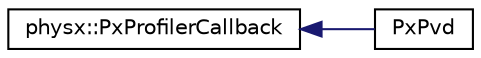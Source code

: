 digraph "Graphical Class Hierarchy"
{
  edge [fontname="Helvetica",fontsize="10",labelfontname="Helvetica",labelfontsize="10"];
  node [fontname="Helvetica",fontsize="10",shape=record];
  rankdir="LR";
  Node0 [label="physx::PxProfilerCallback",height=0.2,width=0.4,color="black", fillcolor="white", style="filled",URL="$classphysx_1_1PxProfilerCallback.html",tooltip="The pure virtual callback interface for general purpose instrumentation and profiling of GameWorks mo..."];
  Node0 -> Node1 [dir="back",color="midnightblue",fontsize="10",style="solid",fontname="Helvetica"];
  Node1 [label="PxPvd",height=0.2,width=0.4,color="black", fillcolor="white", style="filled",URL="$classPxPvd.html",tooltip="PxPvd is the top-level class for the PVD framework, and the main customer interface for PVD configura..."];
}
